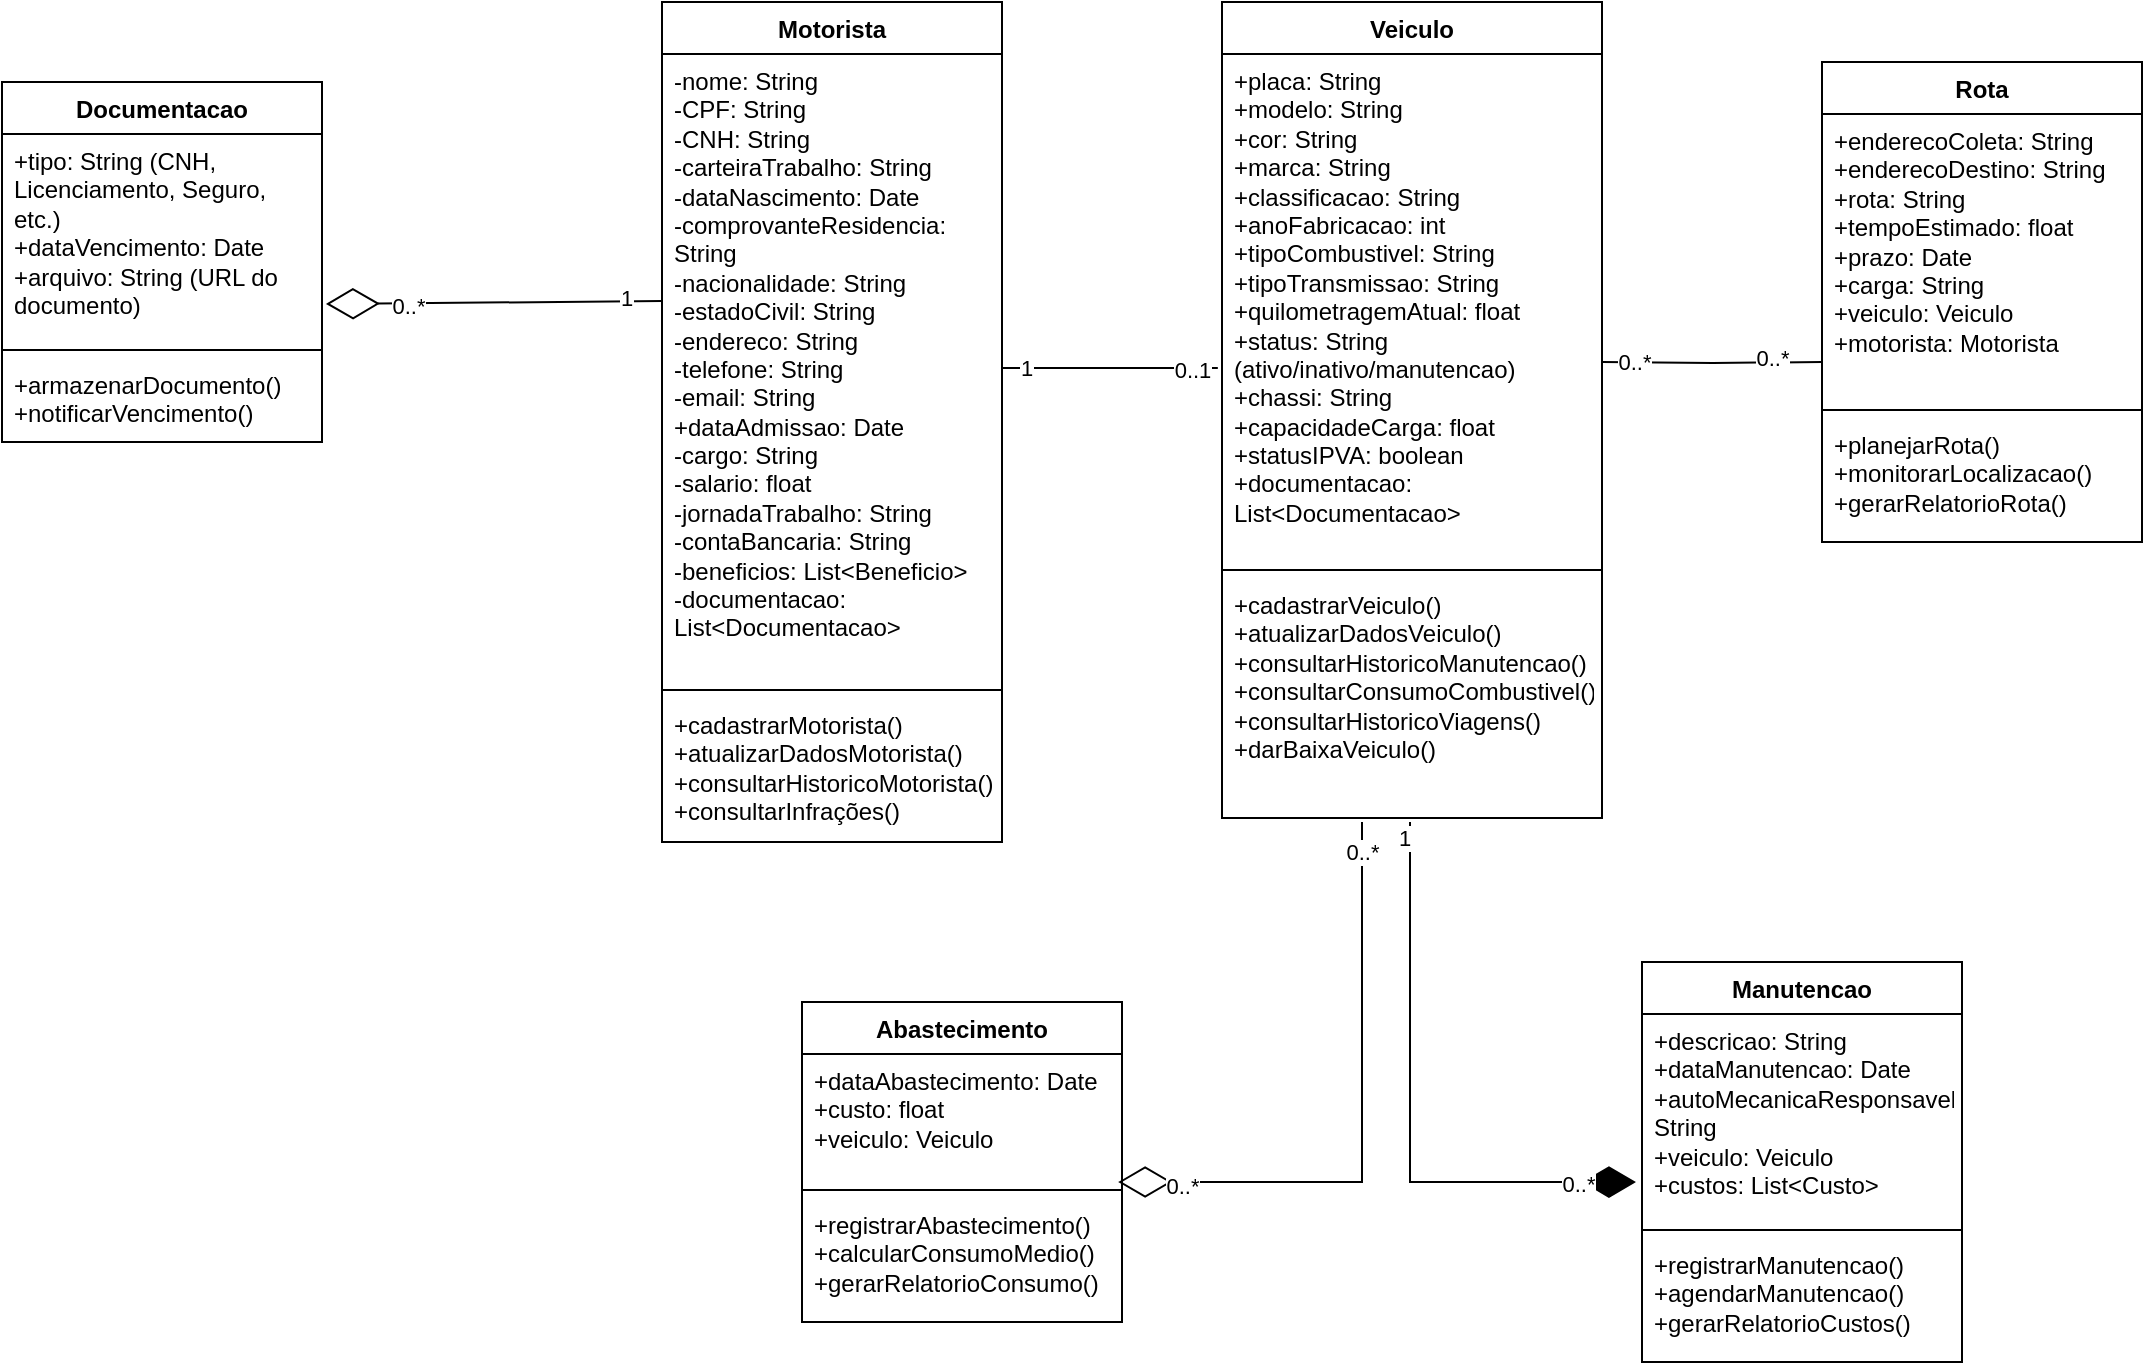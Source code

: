 <mxfile version="24.7.16">
  <diagram name="Página-1" id="OAwCoKvRLeG-6lFnkmdE">
    <mxGraphModel dx="1434" dy="772" grid="1" gridSize="10" guides="1" tooltips="1" connect="1" arrows="1" fold="1" page="1" pageScale="1" pageWidth="1390" pageHeight="980" math="0" shadow="0">
      <root>
        <mxCell id="0" />
        <mxCell id="1" parent="0" />
        <mxCell id="ihInDmgUmpCt9fiPvuzD-3" value="Veiculo" style="swimlane;fontStyle=1;align=center;verticalAlign=top;childLayout=stackLayout;horizontal=1;startSize=26;horizontalStack=0;resizeParent=1;resizeParentMax=0;resizeLast=0;collapsible=1;marginBottom=0;whiteSpace=wrap;html=1;" parent="1" vertex="1">
          <mxGeometry x="630" y="120" width="190" height="408" as="geometry" />
        </mxCell>
        <mxCell id="ihInDmgUmpCt9fiPvuzD-4" value="&lt;div&gt;+placa: String&lt;/div&gt;&lt;div&gt;+modelo: String&lt;/div&gt;&lt;div&gt;+cor: String&lt;/div&gt;&lt;div&gt;+marca: String&lt;/div&gt;&lt;div&gt;+classificacao: String&lt;/div&gt;&lt;div&gt;+anoFabricacao: int&lt;/div&gt;&lt;div&gt;+tipoCombustivel: String&lt;/div&gt;&lt;div&gt;+tipoTransmissao: String&lt;/div&gt;&lt;div&gt;+quilometragemAtual: float&lt;/div&gt;&lt;div&gt;+status: String (ativo/inativo/manutencao)&lt;/div&gt;&lt;div&gt;+chassi: String&lt;/div&gt;&lt;div&gt;+capacidadeCarga: float&lt;/div&gt;&lt;div&gt;+statusIPVA: boolean&lt;/div&gt;&lt;div&gt;+documentacao: List&amp;lt;Documentacao&amp;gt;&lt;/div&gt;&lt;div&gt;&lt;br&gt;&lt;/div&gt;" style="text;strokeColor=none;fillColor=none;align=left;verticalAlign=top;spacingLeft=4;spacingRight=4;overflow=hidden;rotatable=0;points=[[0,0.5],[1,0.5]];portConstraint=eastwest;whiteSpace=wrap;html=1;" parent="ihInDmgUmpCt9fiPvuzD-3" vertex="1">
          <mxGeometry y="26" width="190" height="254" as="geometry" />
        </mxCell>
        <mxCell id="ihInDmgUmpCt9fiPvuzD-5" value="" style="line;strokeWidth=1;fillColor=none;align=left;verticalAlign=middle;spacingTop=-1;spacingLeft=3;spacingRight=3;rotatable=0;labelPosition=right;points=[];portConstraint=eastwest;strokeColor=inherit;" parent="ihInDmgUmpCt9fiPvuzD-3" vertex="1">
          <mxGeometry y="280" width="190" height="8" as="geometry" />
        </mxCell>
        <mxCell id="ihInDmgUmpCt9fiPvuzD-6" value="&lt;div&gt;+cadastrarVeiculo()&lt;/div&gt;&lt;div&gt;+atualizarDadosVeiculo()&lt;/div&gt;&lt;div&gt;+consultarHistoricoManutencao()&lt;/div&gt;&lt;div&gt;+consultarConsumoCombustivel()&lt;/div&gt;&lt;div&gt;+consultarHistoricoViagens()&lt;/div&gt;&lt;div&gt;+darBaixaVeiculo()&lt;/div&gt;" style="text;strokeColor=none;fillColor=none;align=left;verticalAlign=top;spacingLeft=4;spacingRight=4;overflow=hidden;rotatable=0;points=[[0,0.5],[1,0.5]];portConstraint=eastwest;whiteSpace=wrap;html=1;" parent="ihInDmgUmpCt9fiPvuzD-3" vertex="1">
          <mxGeometry y="288" width="190" height="120" as="geometry" />
        </mxCell>
        <mxCell id="ihInDmgUmpCt9fiPvuzD-7" value="Motorista" style="swimlane;fontStyle=1;align=center;verticalAlign=top;childLayout=stackLayout;horizontal=1;startSize=26;horizontalStack=0;resizeParent=1;resizeParentMax=0;resizeLast=0;collapsible=1;marginBottom=0;whiteSpace=wrap;html=1;" parent="1" vertex="1">
          <mxGeometry x="350" y="120" width="170" height="420" as="geometry" />
        </mxCell>
        <mxCell id="ihInDmgUmpCt9fiPvuzD-8" value="&lt;div&gt;-nome: String&lt;/div&gt;&lt;div&gt;-CPF: String&lt;/div&gt;&lt;div&gt;-CNH: String&lt;/div&gt;&lt;div&gt;-carteiraTrabalho: String&lt;/div&gt;&lt;div&gt;-dataNascimento: Date&lt;/div&gt;&lt;div&gt;-comprovanteResidencia: String&lt;/div&gt;&lt;div&gt;-nacionalidade: String&lt;/div&gt;&lt;div&gt;-estadoCivil: String&lt;/div&gt;&lt;div&gt;-endereco: String&lt;/div&gt;&lt;div&gt;-telefone: String&lt;/div&gt;&lt;div&gt;-email: String&lt;/div&gt;&lt;div&gt;+dataAdmissao: Date&lt;/div&gt;&lt;div&gt;-cargo: String&lt;/div&gt;&lt;div&gt;-salario: float&lt;/div&gt;&lt;div&gt;-jornadaTrabalho: String&lt;/div&gt;&lt;div&gt;-contaBancaria: String&lt;/div&gt;&lt;div&gt;-beneficios: List&amp;lt;Beneficio&amp;gt;&lt;/div&gt;&lt;div&gt;-documentacao: List&amp;lt;Documentacao&amp;gt;&lt;/div&gt;" style="text;strokeColor=none;fillColor=none;align=left;verticalAlign=top;spacingLeft=4;spacingRight=4;overflow=hidden;rotatable=0;points=[[0,0.5],[1,0.5]];portConstraint=eastwest;whiteSpace=wrap;html=1;" parent="ihInDmgUmpCt9fiPvuzD-7" vertex="1">
          <mxGeometry y="26" width="170" height="314" as="geometry" />
        </mxCell>
        <mxCell id="ihInDmgUmpCt9fiPvuzD-9" value="" style="line;strokeWidth=1;fillColor=none;align=left;verticalAlign=middle;spacingTop=-1;spacingLeft=3;spacingRight=3;rotatable=0;labelPosition=right;points=[];portConstraint=eastwest;strokeColor=inherit;" parent="ihInDmgUmpCt9fiPvuzD-7" vertex="1">
          <mxGeometry y="340" width="170" height="8" as="geometry" />
        </mxCell>
        <mxCell id="ihInDmgUmpCt9fiPvuzD-10" value="&lt;div&gt;+cadastrarMotorista()&lt;/div&gt;&lt;div&gt;+atualizarDadosMotorista()&lt;/div&gt;&lt;div&gt;+consultarHistoricoMotorista()&lt;/div&gt;&lt;div&gt;+consultarInfrações()&lt;/div&gt;" style="text;strokeColor=none;fillColor=none;align=left;verticalAlign=top;spacingLeft=4;spacingRight=4;overflow=hidden;rotatable=0;points=[[0,0.5],[1,0.5]];portConstraint=eastwest;whiteSpace=wrap;html=1;" parent="ihInDmgUmpCt9fiPvuzD-7" vertex="1">
          <mxGeometry y="348" width="170" height="72" as="geometry" />
        </mxCell>
        <mxCell id="ihInDmgUmpCt9fiPvuzD-15" value="Rota" style="swimlane;fontStyle=1;align=center;verticalAlign=top;childLayout=stackLayout;horizontal=1;startSize=26;horizontalStack=0;resizeParent=1;resizeParentMax=0;resizeLast=0;collapsible=1;marginBottom=0;whiteSpace=wrap;html=1;" parent="1" vertex="1">
          <mxGeometry x="930" y="150" width="160" height="240" as="geometry" />
        </mxCell>
        <mxCell id="ihInDmgUmpCt9fiPvuzD-16" value="&lt;div&gt;+enderecoColeta: String&lt;/div&gt;&lt;div&gt;+enderecoDestino: String&lt;/div&gt;&lt;div&gt;+rota: String&lt;/div&gt;&lt;div&gt;+tempoEstimado: float&lt;/div&gt;&lt;div&gt;+prazo: Date&lt;/div&gt;&lt;div&gt;+carga: String&lt;/div&gt;&lt;div&gt;+veiculo: Veiculo&lt;/div&gt;&lt;div&gt;+motorista: Motorista&lt;/div&gt;" style="text;strokeColor=none;fillColor=none;align=left;verticalAlign=top;spacingLeft=4;spacingRight=4;overflow=hidden;rotatable=0;points=[[0,0.5],[1,0.5]];portConstraint=eastwest;whiteSpace=wrap;html=1;" parent="ihInDmgUmpCt9fiPvuzD-15" vertex="1">
          <mxGeometry y="26" width="160" height="144" as="geometry" />
        </mxCell>
        <mxCell id="ihInDmgUmpCt9fiPvuzD-17" value="" style="line;strokeWidth=1;fillColor=none;align=left;verticalAlign=middle;spacingTop=-1;spacingLeft=3;spacingRight=3;rotatable=0;labelPosition=right;points=[];portConstraint=eastwest;strokeColor=inherit;" parent="ihInDmgUmpCt9fiPvuzD-15" vertex="1">
          <mxGeometry y="170" width="160" height="8" as="geometry" />
        </mxCell>
        <mxCell id="ihInDmgUmpCt9fiPvuzD-18" value="&lt;div&gt;+planejarRota()&lt;/div&gt;&lt;div&gt;+monitorarLocalizacao()&lt;/div&gt;&lt;div&gt;+gerarRelatorioRota()&lt;/div&gt;&lt;div&gt;&lt;br&gt;&lt;/div&gt;" style="text;strokeColor=none;fillColor=none;align=left;verticalAlign=top;spacingLeft=4;spacingRight=4;overflow=hidden;rotatable=0;points=[[0,0.5],[1,0.5]];portConstraint=eastwest;whiteSpace=wrap;html=1;" parent="ihInDmgUmpCt9fiPvuzD-15" vertex="1">
          <mxGeometry y="178" width="160" height="62" as="geometry" />
        </mxCell>
        <mxCell id="ihInDmgUmpCt9fiPvuzD-19" value="Manutencao" style="swimlane;fontStyle=1;align=center;verticalAlign=top;childLayout=stackLayout;horizontal=1;startSize=26;horizontalStack=0;resizeParent=1;resizeParentMax=0;resizeLast=0;collapsible=1;marginBottom=0;whiteSpace=wrap;html=1;" parent="1" vertex="1">
          <mxGeometry x="840" y="600" width="160" height="200" as="geometry" />
        </mxCell>
        <mxCell id="ihInDmgUmpCt9fiPvuzD-20" value="&lt;div&gt;+descricao: String&lt;/div&gt;&lt;div&gt;+dataManutencao: Date&lt;/div&gt;&lt;div&gt;+autoMecanicaResponsavel: String&lt;/div&gt;&lt;div&gt;+veiculo: Veiculo&lt;/div&gt;&lt;div&gt;+custos: List&amp;lt;Custo&amp;gt;&lt;/div&gt;" style="text;strokeColor=none;fillColor=none;align=left;verticalAlign=top;spacingLeft=4;spacingRight=4;overflow=hidden;rotatable=0;points=[[0,0.5],[1,0.5]];portConstraint=eastwest;whiteSpace=wrap;html=1;" parent="ihInDmgUmpCt9fiPvuzD-19" vertex="1">
          <mxGeometry y="26" width="160" height="104" as="geometry" />
        </mxCell>
        <mxCell id="ihInDmgUmpCt9fiPvuzD-21" value="" style="line;strokeWidth=1;fillColor=none;align=left;verticalAlign=middle;spacingTop=-1;spacingLeft=3;spacingRight=3;rotatable=0;labelPosition=right;points=[];portConstraint=eastwest;strokeColor=inherit;" parent="ihInDmgUmpCt9fiPvuzD-19" vertex="1">
          <mxGeometry y="130" width="160" height="8" as="geometry" />
        </mxCell>
        <mxCell id="ihInDmgUmpCt9fiPvuzD-22" value="&lt;div&gt;+registrarManutencao()&lt;/div&gt;&lt;div&gt;+agendarManutencao()&lt;/div&gt;&lt;div&gt;+gerarRelatorioCustos()&lt;/div&gt;&lt;div&gt;&lt;br&gt;&lt;/div&gt;" style="text;strokeColor=none;fillColor=none;align=left;verticalAlign=top;spacingLeft=4;spacingRight=4;overflow=hidden;rotatable=0;points=[[0,0.5],[1,0.5]];portConstraint=eastwest;whiteSpace=wrap;html=1;" parent="ihInDmgUmpCt9fiPvuzD-19" vertex="1">
          <mxGeometry y="138" width="160" height="62" as="geometry" />
        </mxCell>
        <mxCell id="ihInDmgUmpCt9fiPvuzD-23" value="Abastecimento" style="swimlane;fontStyle=1;align=center;verticalAlign=top;childLayout=stackLayout;horizontal=1;startSize=26;horizontalStack=0;resizeParent=1;resizeParentMax=0;resizeLast=0;collapsible=1;marginBottom=0;whiteSpace=wrap;html=1;" parent="1" vertex="1">
          <mxGeometry x="420" y="620" width="160" height="160" as="geometry" />
        </mxCell>
        <mxCell id="ihInDmgUmpCt9fiPvuzD-24" value="&lt;div&gt;+dataAbastecimento: Date&lt;/div&gt;&lt;div&gt;+custo: float&lt;/div&gt;&lt;div&gt;+veiculo: Veiculo&lt;/div&gt;" style="text;strokeColor=none;fillColor=none;align=left;verticalAlign=top;spacingLeft=4;spacingRight=4;overflow=hidden;rotatable=0;points=[[0,0.5],[1,0.5]];portConstraint=eastwest;whiteSpace=wrap;html=1;" parent="ihInDmgUmpCt9fiPvuzD-23" vertex="1">
          <mxGeometry y="26" width="160" height="64" as="geometry" />
        </mxCell>
        <mxCell id="ihInDmgUmpCt9fiPvuzD-25" value="" style="line;strokeWidth=1;fillColor=none;align=left;verticalAlign=middle;spacingTop=-1;spacingLeft=3;spacingRight=3;rotatable=0;labelPosition=right;points=[];portConstraint=eastwest;strokeColor=inherit;" parent="ihInDmgUmpCt9fiPvuzD-23" vertex="1">
          <mxGeometry y="90" width="160" height="8" as="geometry" />
        </mxCell>
        <mxCell id="ihInDmgUmpCt9fiPvuzD-26" value="&lt;div&gt;+registrarAbastecimento()&lt;/div&gt;&lt;div&gt;+calcularConsumoMedio()&lt;/div&gt;&lt;div&gt;+gerarRelatorioConsumo()&lt;/div&gt;" style="text;strokeColor=none;fillColor=none;align=left;verticalAlign=top;spacingLeft=4;spacingRight=4;overflow=hidden;rotatable=0;points=[[0,0.5],[1,0.5]];portConstraint=eastwest;whiteSpace=wrap;html=1;" parent="ihInDmgUmpCt9fiPvuzD-23" vertex="1">
          <mxGeometry y="98" width="160" height="62" as="geometry" />
        </mxCell>
        <mxCell id="ihInDmgUmpCt9fiPvuzD-27" value="Documentacao" style="swimlane;fontStyle=1;align=center;verticalAlign=top;childLayout=stackLayout;horizontal=1;startSize=26;horizontalStack=0;resizeParent=1;resizeParentMax=0;resizeLast=0;collapsible=1;marginBottom=0;whiteSpace=wrap;html=1;" parent="1" vertex="1">
          <mxGeometry x="20" y="160" width="160" height="180" as="geometry" />
        </mxCell>
        <mxCell id="ihInDmgUmpCt9fiPvuzD-28" value="&lt;div&gt;+tipo: String (CNH, Licenciamento, Seguro, etc.)&lt;/div&gt;&lt;div&gt;+dataVencimento: Date&lt;/div&gt;&lt;div&gt;+arquivo: String (URL do documento)&lt;/div&gt;" style="text;strokeColor=none;fillColor=none;align=left;verticalAlign=top;spacingLeft=4;spacingRight=4;overflow=hidden;rotatable=0;points=[[0,0.5],[1,0.5]];portConstraint=eastwest;whiteSpace=wrap;html=1;" parent="ihInDmgUmpCt9fiPvuzD-27" vertex="1">
          <mxGeometry y="26" width="160" height="104" as="geometry" />
        </mxCell>
        <mxCell id="ihInDmgUmpCt9fiPvuzD-29" value="" style="line;strokeWidth=1;fillColor=none;align=left;verticalAlign=middle;spacingTop=-1;spacingLeft=3;spacingRight=3;rotatable=0;labelPosition=right;points=[];portConstraint=eastwest;strokeColor=inherit;" parent="ihInDmgUmpCt9fiPvuzD-27" vertex="1">
          <mxGeometry y="130" width="160" height="8" as="geometry" />
        </mxCell>
        <mxCell id="ihInDmgUmpCt9fiPvuzD-30" value="&lt;div&gt;+armazenarDocumento()&lt;/div&gt;&lt;div&gt;+notificarVencimento()&lt;/div&gt;" style="text;strokeColor=none;fillColor=none;align=left;verticalAlign=top;spacingLeft=4;spacingRight=4;overflow=hidden;rotatable=0;points=[[0,0.5],[1,0.5]];portConstraint=eastwest;whiteSpace=wrap;html=1;" parent="ihInDmgUmpCt9fiPvuzD-27" vertex="1">
          <mxGeometry y="138" width="160" height="42" as="geometry" />
        </mxCell>
        <mxCell id="HvLADvNxZvDGXhyXcmTk-3" value="" style="endArrow=diamondThin;endFill=1;endSize=24;html=1;rounded=0;entryX=-0.019;entryY=0.808;entryDx=0;entryDy=0;entryPerimeter=0;" parent="1" target="ihInDmgUmpCt9fiPvuzD-20" edge="1">
          <mxGeometry width="160" relative="1" as="geometry">
            <mxPoint x="724" y="530" as="sourcePoint" />
            <mxPoint x="290" y="598.05" as="targetPoint" />
            <Array as="points">
              <mxPoint x="724" y="610" />
              <mxPoint x="724" y="710" />
            </Array>
          </mxGeometry>
        </mxCell>
        <mxCell id="HvLADvNxZvDGXhyXcmTk-19" value="1" style="edgeLabel;html=1;align=center;verticalAlign=middle;resizable=0;points=[];" parent="HvLADvNxZvDGXhyXcmTk-3" vertex="1" connectable="0">
          <mxGeometry x="-0.946" y="-3" relative="1" as="geometry">
            <mxPoint as="offset" />
          </mxGeometry>
        </mxCell>
        <mxCell id="HvLADvNxZvDGXhyXcmTk-20" value="0..*" style="edgeLabel;html=1;align=center;verticalAlign=middle;resizable=0;points=[];" parent="HvLADvNxZvDGXhyXcmTk-3" vertex="1" connectable="0">
          <mxGeometry x="0.882" y="-1" relative="1" as="geometry">
            <mxPoint x="-12" as="offset" />
          </mxGeometry>
        </mxCell>
        <mxCell id="HvLADvNxZvDGXhyXcmTk-4" value="" style="endArrow=diamondThin;endFill=0;endSize=24;html=1;rounded=0;entryX=0.988;entryY=1;entryDx=0;entryDy=0;entryPerimeter=0;" parent="1" target="ihInDmgUmpCt9fiPvuzD-24" edge="1">
          <mxGeometry width="160" relative="1" as="geometry">
            <mxPoint x="700" y="530" as="sourcePoint" />
            <mxPoint x="350" y="780" as="targetPoint" />
            <Array as="points">
              <mxPoint x="700" y="600" />
              <mxPoint x="700" y="640" />
              <mxPoint x="700" y="710" />
            </Array>
          </mxGeometry>
        </mxCell>
        <mxCell id="HvLADvNxZvDGXhyXcmTk-17" value="0..*" style="edgeLabel;html=1;align=center;verticalAlign=middle;resizable=0;points=[];" parent="HvLADvNxZvDGXhyXcmTk-4" vertex="1" connectable="0">
          <mxGeometry x="-0.963" relative="1" as="geometry">
            <mxPoint y="9" as="offset" />
          </mxGeometry>
        </mxCell>
        <mxCell id="HvLADvNxZvDGXhyXcmTk-18" value="0..*" style="edgeLabel;html=1;align=center;verticalAlign=middle;resizable=0;points=[];" parent="HvLADvNxZvDGXhyXcmTk-4" vertex="1" connectable="0">
          <mxGeometry x="0.876" y="2" relative="1" as="geometry">
            <mxPoint x="13" as="offset" />
          </mxGeometry>
        </mxCell>
        <mxCell id="HvLADvNxZvDGXhyXcmTk-5" style="edgeStyle=orthogonalEdgeStyle;rounded=0;orthogonalLoop=1;jettySize=auto;html=1;exitX=1;exitY=0.5;exitDx=0;exitDy=0;entryX=0;entryY=0.861;entryDx=0;entryDy=0;entryPerimeter=0;endArrow=none;endFill=0;" parent="1" target="ihInDmgUmpCt9fiPvuzD-16" edge="1">
          <mxGeometry relative="1" as="geometry">
            <mxPoint x="820" y="300" as="sourcePoint" />
            <mxPoint x="920" y="300" as="targetPoint" />
          </mxGeometry>
        </mxCell>
        <mxCell id="HvLADvNxZvDGXhyXcmTk-15" value="0..*" style="edgeLabel;html=1;align=center;verticalAlign=middle;resizable=0;points=[];" parent="HvLADvNxZvDGXhyXcmTk-5" vertex="1" connectable="0">
          <mxGeometry x="0.547" y="2" relative="1" as="geometry">
            <mxPoint as="offset" />
          </mxGeometry>
        </mxCell>
        <mxCell id="HvLADvNxZvDGXhyXcmTk-16" value="0..*" style="edgeLabel;html=1;align=center;verticalAlign=middle;resizable=0;points=[];" parent="HvLADvNxZvDGXhyXcmTk-5" vertex="1" connectable="0">
          <mxGeometry x="-0.71" relative="1" as="geometry">
            <mxPoint as="offset" />
          </mxGeometry>
        </mxCell>
        <mxCell id="HvLADvNxZvDGXhyXcmTk-12" style="edgeStyle=orthogonalEdgeStyle;rounded=0;orthogonalLoop=1;jettySize=auto;html=1;entryX=-0.011;entryY=0.618;entryDx=0;entryDy=0;entryPerimeter=0;endArrow=none;endFill=0;" parent="1" source="ihInDmgUmpCt9fiPvuzD-8" target="ihInDmgUmpCt9fiPvuzD-4" edge="1">
          <mxGeometry relative="1" as="geometry" />
        </mxCell>
        <mxCell id="HvLADvNxZvDGXhyXcmTk-13" value="1" style="edgeLabel;html=1;align=center;verticalAlign=middle;resizable=0;points=[];" parent="HvLADvNxZvDGXhyXcmTk-12" vertex="1" connectable="0">
          <mxGeometry x="-0.778" relative="1" as="geometry">
            <mxPoint as="offset" />
          </mxGeometry>
        </mxCell>
        <mxCell id="HvLADvNxZvDGXhyXcmTk-14" value="0..1" style="edgeLabel;html=1;align=center;verticalAlign=middle;resizable=0;points=[];" parent="HvLADvNxZvDGXhyXcmTk-12" vertex="1" connectable="0">
          <mxGeometry x="0.761" y="-1" relative="1" as="geometry">
            <mxPoint as="offset" />
          </mxGeometry>
        </mxCell>
        <mxCell id="HvLADvNxZvDGXhyXcmTk-27" value="" style="endArrow=diamondThin;endFill=0;endSize=24;html=1;rounded=0;" parent="1" edge="1">
          <mxGeometry width="160" relative="1" as="geometry">
            <mxPoint x="350" y="269.5" as="sourcePoint" />
            <mxPoint x="182" y="271" as="targetPoint" />
            <Array as="points" />
          </mxGeometry>
        </mxCell>
        <mxCell id="HvLADvNxZvDGXhyXcmTk-28" value="1" style="edgeLabel;html=1;align=center;verticalAlign=middle;resizable=0;points=[];" parent="HvLADvNxZvDGXhyXcmTk-27" vertex="1" connectable="0">
          <mxGeometry x="-0.786" y="-2" relative="1" as="geometry">
            <mxPoint as="offset" />
          </mxGeometry>
        </mxCell>
        <mxCell id="HvLADvNxZvDGXhyXcmTk-30" value="0..*" style="edgeLabel;html=1;align=center;verticalAlign=middle;resizable=0;points=[];" parent="HvLADvNxZvDGXhyXcmTk-27" vertex="1" connectable="0">
          <mxGeometry x="0.512" y="1" relative="1" as="geometry">
            <mxPoint as="offset" />
          </mxGeometry>
        </mxCell>
      </root>
    </mxGraphModel>
  </diagram>
</mxfile>

